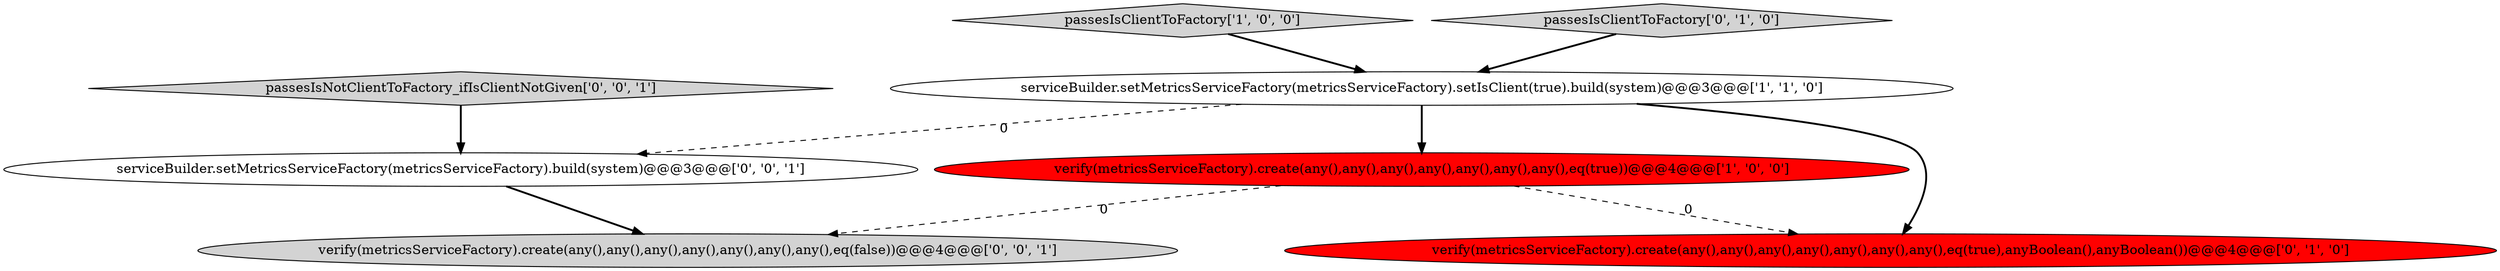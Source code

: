 digraph {
0 [style = filled, label = "verify(metricsServiceFactory).create(any(),any(),any(),any(),any(),any(),any(),eq(true))@@@4@@@['1', '0', '0']", fillcolor = red, shape = ellipse image = "AAA1AAABBB1BBB"];
2 [style = filled, label = "passesIsClientToFactory['1', '0', '0']", fillcolor = lightgray, shape = diamond image = "AAA0AAABBB1BBB"];
6 [style = filled, label = "serviceBuilder.setMetricsServiceFactory(metricsServiceFactory).build(system)@@@3@@@['0', '0', '1']", fillcolor = white, shape = ellipse image = "AAA0AAABBB3BBB"];
1 [style = filled, label = "serviceBuilder.setMetricsServiceFactory(metricsServiceFactory).setIsClient(true).build(system)@@@3@@@['1', '1', '0']", fillcolor = white, shape = ellipse image = "AAA0AAABBB1BBB"];
3 [style = filled, label = "passesIsClientToFactory['0', '1', '0']", fillcolor = lightgray, shape = diamond image = "AAA0AAABBB2BBB"];
4 [style = filled, label = "verify(metricsServiceFactory).create(any(),any(),any(),any(),any(),any(),any(),eq(true),anyBoolean(),anyBoolean())@@@4@@@['0', '1', '0']", fillcolor = red, shape = ellipse image = "AAA1AAABBB2BBB"];
7 [style = filled, label = "verify(metricsServiceFactory).create(any(),any(),any(),any(),any(),any(),any(),eq(false))@@@4@@@['0', '0', '1']", fillcolor = lightgray, shape = ellipse image = "AAA0AAABBB3BBB"];
5 [style = filled, label = "passesIsNotClientToFactory_ifIsClientNotGiven['0', '0', '1']", fillcolor = lightgray, shape = diamond image = "AAA0AAABBB3BBB"];
1->4 [style = bold, label=""];
0->4 [style = dashed, label="0"];
1->0 [style = bold, label=""];
5->6 [style = bold, label=""];
6->7 [style = bold, label=""];
3->1 [style = bold, label=""];
0->7 [style = dashed, label="0"];
1->6 [style = dashed, label="0"];
2->1 [style = bold, label=""];
}
